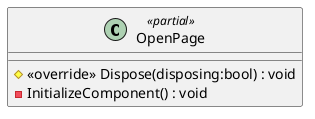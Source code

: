 @startuml
class OpenPage <<partial>> {
    # <<override>> Dispose(disposing:bool) : void
    - InitializeComponent() : void
}
@enduml
